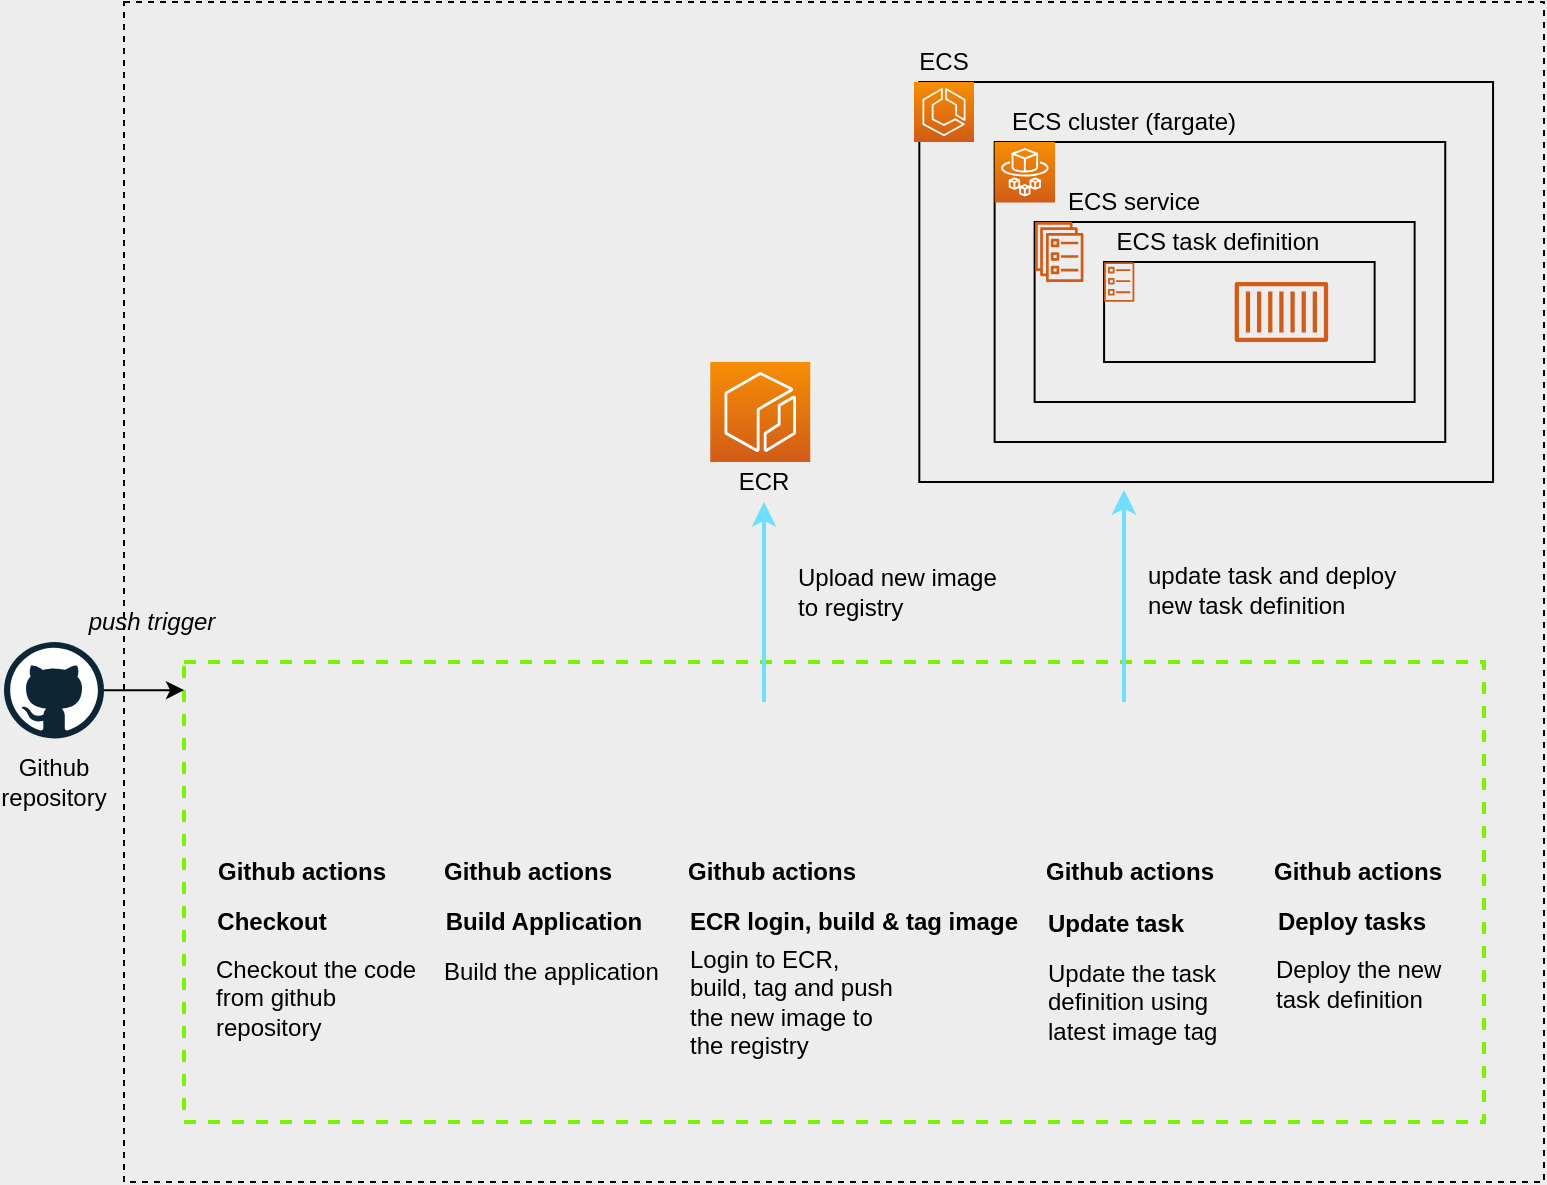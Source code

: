 <mxfile version="14.9.8" type="device"><diagram id="WPnWrvUmp-hCzVMN9Qao" name="Page-1"><mxGraphModel dx="1426" dy="716" grid="1" gridSize="10" guides="1" tooltips="1" connect="1" arrows="1" fold="1" page="1" pageScale="1" pageWidth="850" pageHeight="1100" background="#EDEDED" math="0" shadow="0"><root><mxCell id="0"/><mxCell id="1" parent="0"/><mxCell id="0OYKUyedcmbqhvuG_Cko-2" value="" style="rounded=0;whiteSpace=wrap;html=1;fillColor=none;dashed=1;" parent="1" vertex="1"><mxGeometry x="80" y="50" width="710" height="590" as="geometry"/></mxCell><mxCell id="0OYKUyedcmbqhvuG_Cko-33" value="" style="rounded=0;whiteSpace=wrap;html=1;glass=0;align=left;dashed=1;fontColor=#ffffff;fillColor=none;strokeWidth=2;strokeColor=#7AF200;" parent="1" vertex="1"><mxGeometry x="110" y="380" width="650" height="230" as="geometry"/></mxCell><mxCell id="0OYKUyedcmbqhvuG_Cko-41" style="edgeStyle=orthogonalEdgeStyle;rounded=0;orthogonalLoop=1;jettySize=auto;html=1;entryX=0;entryY=0.061;entryDx=0;entryDy=0;entryPerimeter=0;" parent="1" source="0OYKUyedcmbqhvuG_Cko-1" target="0OYKUyedcmbqhvuG_Cko-33" edge="1"><mxGeometry relative="1" as="geometry"/></mxCell><mxCell id="0OYKUyedcmbqhvuG_Cko-1" value="" style="dashed=0;outlineConnect=0;html=1;align=center;labelPosition=center;verticalLabelPosition=bottom;verticalAlign=top;shape=mxgraph.weblogos.github" parent="1" vertex="1"><mxGeometry x="20" y="370" width="50" height="48.25" as="geometry"/></mxCell><mxCell id="0OYKUyedcmbqhvuG_Cko-32" value="" style="shape=image;imageAspect=0;aspect=fixed;verticalLabelPosition=bottom;verticalAlign=top;rounded=0;glass=0;fillColor=#47BCFF;image=https://avatars.githubusercontent.com/u/44036562?s=280&amp;v=4;" parent="1" vertex="1"><mxGeometry x="133.75" y="400" width="60" height="60" as="geometry"/></mxCell><mxCell id="0OYKUyedcmbqhvuG_Cko-36" value="Github actions" style="text;html=1;strokeColor=none;fillColor=none;align=center;verticalAlign=middle;whiteSpace=wrap;rounded=0;glass=0;dashed=1;fontStyle=1" parent="1" vertex="1"><mxGeometry x="125.75" y="480" width="86.25" height="10" as="geometry"/></mxCell><mxCell id="0OYKUyedcmbqhvuG_Cko-37" value="&lt;span&gt;Checkout the code from github repository&lt;/span&gt;" style="text;html=1;strokeColor=none;fillColor=none;align=left;verticalAlign=middle;whiteSpace=wrap;rounded=0;glass=0;dashed=1;" parent="1" vertex="1"><mxGeometry x="123.75" y="523" width="106.25" height="50" as="geometry"/></mxCell><mxCell id="0OYKUyedcmbqhvuG_Cko-38" value="" style="shape=image;imageAspect=0;aspect=fixed;verticalLabelPosition=bottom;verticalAlign=top;rounded=0;glass=0;fillColor=#47BCFF;image=https://avatars.githubusercontent.com/u/44036562?s=280&amp;v=4;" parent="1" vertex="1"><mxGeometry x="246.25" y="400" width="60" height="60" as="geometry"/></mxCell><mxCell id="0OYKUyedcmbqhvuG_Cko-39" value="Github actions" style="text;html=1;strokeColor=none;fillColor=none;align=center;verticalAlign=middle;whiteSpace=wrap;rounded=0;glass=0;dashed=1;fontStyle=1" parent="1" vertex="1"><mxGeometry x="239.25" y="480" width="86.25" height="10" as="geometry"/></mxCell><mxCell id="0OYKUyedcmbqhvuG_Cko-40" value="&lt;span&gt;Build the application&lt;/span&gt;" style="text;html=1;strokeColor=none;fillColor=none;align=left;verticalAlign=middle;whiteSpace=wrap;rounded=0;glass=0;dashed=1;" parent="1" vertex="1"><mxGeometry x="237.5" y="510" width="112.5" height="50" as="geometry"/></mxCell><mxCell id="0OYKUyedcmbqhvuG_Cko-42" value="Github repository" style="text;html=1;strokeColor=none;fillColor=none;align=center;verticalAlign=middle;whiteSpace=wrap;rounded=0;glass=0;dashed=1;" parent="1" vertex="1"><mxGeometry x="25" y="430" width="40" height="20" as="geometry"/></mxCell><mxCell id="0OYKUyedcmbqhvuG_Cko-44" value="Checkout" style="text;html=1;strokeColor=none;fillColor=none;align=center;verticalAlign=middle;whiteSpace=wrap;rounded=0;glass=0;dashed=1;fontStyle=1" parent="1" vertex="1"><mxGeometry x="133.75" y="500" width="40" height="20" as="geometry"/></mxCell><mxCell id="0OYKUyedcmbqhvuG_Cko-45" value="Build Application" style="text;html=1;strokeColor=none;fillColor=none;align=center;verticalAlign=middle;whiteSpace=wrap;rounded=0;glass=0;dashed=1;fontStyle=1" parent="1" vertex="1"><mxGeometry x="230" y="500" width="120" height="20" as="geometry"/></mxCell><mxCell id="0OYKUyedcmbqhvuG_Cko-83" style="edgeStyle=orthogonalEdgeStyle;rounded=0;orthogonalLoop=1;jettySize=auto;html=1;entryX=0.5;entryY=1;entryDx=0;entryDy=0;strokeColor=#70DEFF;strokeWidth=2;" parent="1" source="0OYKUyedcmbqhvuG_Cko-51" target="0OYKUyedcmbqhvuG_Cko-81" edge="1"><mxGeometry relative="1" as="geometry"/></mxCell><mxCell id="0OYKUyedcmbqhvuG_Cko-51" value="" style="shape=image;imageAspect=0;aspect=fixed;verticalLabelPosition=bottom;verticalAlign=top;rounded=0;glass=0;fillColor=#47BCFF;image=https://avatars.githubusercontent.com/u/44036562?s=280&amp;v=4;" parent="1" vertex="1"><mxGeometry x="370" y="400" width="60" height="60" as="geometry"/></mxCell><mxCell id="0OYKUyedcmbqhvuG_Cko-52" value="Github actions" style="text;html=1;strokeColor=none;fillColor=none;align=center;verticalAlign=middle;whiteSpace=wrap;rounded=0;glass=0;dashed=1;fontStyle=1" parent="1" vertex="1"><mxGeometry x="356" y="480" width="96.25" height="10" as="geometry"/></mxCell><mxCell id="0OYKUyedcmbqhvuG_Cko-53" value="&lt;span&gt;Login to ECR, build, tag and push the new image to the registry&amp;nbsp;&lt;/span&gt;" style="text;html=1;strokeColor=none;fillColor=none;align=left;verticalAlign=middle;whiteSpace=wrap;rounded=0;glass=0;dashed=1;" parent="1" vertex="1"><mxGeometry x="361" y="525" width="106.25" height="50" as="geometry"/></mxCell><mxCell id="0OYKUyedcmbqhvuG_Cko-54" value="ECR login, build &amp;amp; tag image" style="text;html=1;strokeColor=none;fillColor=none;align=center;verticalAlign=middle;whiteSpace=wrap;rounded=0;glass=0;dashed=1;fontStyle=1" parent="1" vertex="1"><mxGeometry x="360" y="500" width="170" height="20" as="geometry"/></mxCell><mxCell id="0OYKUyedcmbqhvuG_Cko-88" style="edgeStyle=orthogonalEdgeStyle;rounded=0;orthogonalLoop=1;jettySize=auto;html=1;strokeWidth=2;strokeColor=#70DEFF;" parent="1" source="0OYKUyedcmbqhvuG_Cko-55" edge="1"><mxGeometry relative="1" as="geometry"><mxPoint x="580" y="294" as="targetPoint"/></mxGeometry></mxCell><mxCell id="0OYKUyedcmbqhvuG_Cko-55" value="" style="shape=image;imageAspect=0;aspect=fixed;verticalLabelPosition=bottom;verticalAlign=top;rounded=0;glass=0;fillColor=#47BCFF;image=https://avatars.githubusercontent.com/u/44036562?s=280&amp;v=4;" parent="1" vertex="1"><mxGeometry x="550" y="400" width="60" height="60" as="geometry"/></mxCell><mxCell id="0OYKUyedcmbqhvuG_Cko-56" value="Github actions" style="text;html=1;strokeColor=none;fillColor=none;align=center;verticalAlign=middle;whiteSpace=wrap;rounded=0;glass=0;dashed=1;fontStyle=1" parent="1" vertex="1"><mxGeometry x="540" y="480" width="86.25" height="10" as="geometry"/></mxCell><mxCell id="0OYKUyedcmbqhvuG_Cko-57" value="&lt;span&gt;Update the task definition using latest image tag&lt;/span&gt;" style="text;html=1;strokeColor=none;fillColor=none;align=left;verticalAlign=middle;whiteSpace=wrap;rounded=0;glass=0;dashed=1;" parent="1" vertex="1"><mxGeometry x="540" y="525" width="106.25" height="50" as="geometry"/></mxCell><mxCell id="0OYKUyedcmbqhvuG_Cko-58" value="Update task" style="text;html=1;strokeColor=none;fillColor=none;align=center;verticalAlign=middle;whiteSpace=wrap;rounded=0;glass=0;dashed=1;fontStyle=1" parent="1" vertex="1"><mxGeometry x="526.25" y="501" width="100" height="20" as="geometry"/></mxCell><mxCell id="0OYKUyedcmbqhvuG_Cko-60" value="" style="shape=image;imageAspect=0;aspect=fixed;verticalLabelPosition=bottom;verticalAlign=top;rounded=0;glass=0;fillColor=#47BCFF;image=https://avatars.githubusercontent.com/u/44036562?s=280&amp;v=4;" parent="1" vertex="1"><mxGeometry x="663.75" y="400" width="60" height="60" as="geometry"/></mxCell><mxCell id="0OYKUyedcmbqhvuG_Cko-61" value="Github actions" style="text;html=1;strokeColor=none;fillColor=none;align=center;verticalAlign=middle;whiteSpace=wrap;rounded=0;glass=0;dashed=1;fontStyle=1" parent="1" vertex="1"><mxGeometry x="653.75" y="480" width="86.25" height="10" as="geometry"/></mxCell><mxCell id="0OYKUyedcmbqhvuG_Cko-62" value="&lt;span&gt;Deploy the new task definition&lt;/span&gt;" style="text;html=1;strokeColor=none;fillColor=none;align=left;verticalAlign=middle;whiteSpace=wrap;rounded=0;glass=0;dashed=1;" parent="1" vertex="1"><mxGeometry x="653.75" y="511" width="106.25" height="60" as="geometry"/></mxCell><mxCell id="0OYKUyedcmbqhvuG_Cko-63" value="Deploy tasks" style="text;html=1;strokeColor=none;fillColor=none;align=center;verticalAlign=middle;whiteSpace=wrap;rounded=0;glass=0;dashed=1;fontStyle=1" parent="1" vertex="1"><mxGeometry x="653.75" y="500" width="80" height="20" as="geometry"/></mxCell><mxCell id="0OYKUyedcmbqhvuG_Cko-64" value="" style="rounded=0;whiteSpace=wrap;html=1;glass=0;strokeWidth=1;fillColor=none;align=left;" parent="1" vertex="1"><mxGeometry x="477.66" y="90" width="286.87" height="200" as="geometry"/></mxCell><mxCell id="0OYKUyedcmbqhvuG_Cko-65" value="" style="points=[[0,0,0],[0.25,0,0],[0.5,0,0],[0.75,0,0],[1,0,0],[0,1,0],[0.25,1,0],[0.5,1,0],[0.75,1,0],[1,1,0],[0,0.25,0],[0,0.5,0],[0,0.75,0],[1,0.25,0],[1,0.5,0],[1,0.75,0]];outlineConnect=0;fontColor=#232F3E;gradientColor=#F78E04;gradientDirection=north;fillColor=#D05C17;strokeColor=#ffffff;dashed=0;verticalLabelPosition=bottom;verticalAlign=top;align=center;html=1;fontSize=12;fontStyle=0;aspect=fixed;shape=mxgraph.aws4.resourceIcon;resIcon=mxgraph.aws4.ecs;rounded=0;glass=0;" parent="1" vertex="1"><mxGeometry x="475" y="90" width="30" height="30" as="geometry"/></mxCell><mxCell id="0OYKUyedcmbqhvuG_Cko-70" value="" style="group;fontStyle=1" parent="1" vertex="1" connectable="0"><mxGeometry x="515.31" y="120" width="225.31" height="160" as="geometry"/></mxCell><mxCell id="0OYKUyedcmbqhvuG_Cko-69" value="" style="rounded=0;whiteSpace=wrap;html=1;glass=0;strokeColor=#000000;strokeWidth=1;fillColor=none;align=left;" parent="0OYKUyedcmbqhvuG_Cko-70" vertex="1"><mxGeometry width="225.31" height="150" as="geometry"/></mxCell><mxCell id="0OYKUyedcmbqhvuG_Cko-66" value="" style="points=[[0,0,0],[0.25,0,0],[0.5,0,0],[0.75,0,0],[1,0,0],[0,1,0],[0.25,1,0],[0.5,1,0],[0.75,1,0],[1,1,0],[0,0.25,0],[0,0.5,0],[0,0.75,0],[1,0.25,0],[1,0.5,0],[1,0.75,0]];outlineConnect=0;fontColor=#232F3E;gradientColor=#F78E04;gradientDirection=north;fillColor=#D05C17;strokeColor=#ffffff;dashed=0;verticalLabelPosition=bottom;verticalAlign=top;align=center;html=1;fontSize=12;fontStyle=0;aspect=fixed;shape=mxgraph.aws4.resourceIcon;resIcon=mxgraph.aws4.fargate;rounded=0;glass=0;" parent="0OYKUyedcmbqhvuG_Cko-70" vertex="1"><mxGeometry width="30.209" height="30.209" as="geometry"/></mxCell><mxCell id="0OYKUyedcmbqhvuG_Cko-71" value="" style="rounded=0;whiteSpace=wrap;html=1;glass=0;strokeColor=#000000;strokeWidth=1;fillColor=none;align=left;" parent="0OYKUyedcmbqhvuG_Cko-70" vertex="1"><mxGeometry x="20" y="40" width="190" height="90" as="geometry"/></mxCell><mxCell id="0OYKUyedcmbqhvuG_Cko-72" value="" style="outlineConnect=0;fontColor=#232F3E;gradientColor=none;fillColor=#D05C17;strokeColor=none;dashed=0;verticalLabelPosition=bottom;verticalAlign=top;align=center;html=1;fontSize=12;fontStyle=0;aspect=fixed;pointerEvents=1;shape=mxgraph.aws4.ecs_service;rounded=0;glass=0;" parent="0OYKUyedcmbqhvuG_Cko-70" vertex="1"><mxGeometry x="20" y="40" width="24.62" height="30" as="geometry"/></mxCell><mxCell id="0OYKUyedcmbqhvuG_Cko-74" value="" style="rounded=0;whiteSpace=wrap;html=1;glass=0;strokeColor=#000000;strokeWidth=1;fillColor=none;align=left;" parent="0OYKUyedcmbqhvuG_Cko-70" vertex="1"><mxGeometry x="54.73" y="60" width="135.27" height="50" as="geometry"/></mxCell><mxCell id="0OYKUyedcmbqhvuG_Cko-73" value="" style="outlineConnect=0;fontColor=#232F3E;gradientColor=none;fillColor=#D05C17;strokeColor=none;dashed=0;verticalLabelPosition=bottom;verticalAlign=top;align=center;html=1;fontSize=12;fontStyle=0;aspect=fixed;pointerEvents=1;shape=mxgraph.aws4.container_1;rounded=0;glass=0;" parent="0OYKUyedcmbqhvuG_Cko-70" vertex="1"><mxGeometry x="120" y="70" width="46.8" height="30" as="geometry"/></mxCell><mxCell id="0OYKUyedcmbqhvuG_Cko-75" value="" style="outlineConnect=0;fontColor=#232F3E;gradientColor=none;fillColor=#D05C17;strokeColor=none;dashed=0;verticalLabelPosition=bottom;verticalAlign=top;align=center;html=1;fontSize=12;fontStyle=0;aspect=fixed;pointerEvents=1;shape=mxgraph.aws4.ecs_task;rounded=0;glass=0;" parent="0OYKUyedcmbqhvuG_Cko-70" vertex="1"><mxGeometry x="54.73" y="60" width="15.13" height="20" as="geometry"/></mxCell><mxCell id="0OYKUyedcmbqhvuG_Cko-78" value="ECS service" style="text;html=1;strokeColor=none;fillColor=none;align=center;verticalAlign=middle;whiteSpace=wrap;rounded=0;glass=0;fontStyle=0" parent="0OYKUyedcmbqhvuG_Cko-70" vertex="1"><mxGeometry x="3.553e-14" y="20" width="140" height="20" as="geometry"/></mxCell><mxCell id="0OYKUyedcmbqhvuG_Cko-79" value="ECS task definition" style="text;html=1;strokeColor=none;fillColor=none;align=center;verticalAlign=middle;whiteSpace=wrap;rounded=0;glass=0;fontStyle=0" parent="0OYKUyedcmbqhvuG_Cko-70" vertex="1"><mxGeometry x="41.56" y="40" width="140" height="20" as="geometry"/></mxCell><mxCell id="0OYKUyedcmbqhvuG_Cko-76" value="ECS" style="text;html=1;strokeColor=none;fillColor=none;align=center;verticalAlign=middle;whiteSpace=wrap;rounded=0;glass=0;fontStyle=0" parent="1" vertex="1"><mxGeometry x="470" y="70" width="40" height="20" as="geometry"/></mxCell><mxCell id="0OYKUyedcmbqhvuG_Cko-77" value="ECS cluster (fargate)" style="text;html=1;strokeColor=none;fillColor=none;align=center;verticalAlign=middle;whiteSpace=wrap;rounded=0;glass=0;fontStyle=0" parent="1" vertex="1"><mxGeometry x="510" y="100" width="140" height="20" as="geometry"/></mxCell><mxCell id="0OYKUyedcmbqhvuG_Cko-80" value="" style="points=[[0,0,0],[0.25,0,0],[0.5,0,0],[0.75,0,0],[1,0,0],[0,1,0],[0.25,1,0],[0.5,1,0],[0.75,1,0],[1,1,0],[0,0.25,0],[0,0.5,0],[0,0.75,0],[1,0.25,0],[1,0.5,0],[1,0.75,0]];outlineConnect=0;fontColor=#232F3E;gradientColor=#F78E04;gradientDirection=north;fillColor=#D05C17;strokeColor=#ffffff;dashed=0;verticalLabelPosition=bottom;verticalAlign=top;align=center;html=1;fontSize=12;fontStyle=0;aspect=fixed;shape=mxgraph.aws4.resourceIcon;resIcon=mxgraph.aws4.ecr;rounded=0;glass=0;" parent="1" vertex="1"><mxGeometry x="373.13" y="230" width="50" height="50" as="geometry"/></mxCell><mxCell id="0OYKUyedcmbqhvuG_Cko-81" value="ECR" style="text;html=1;strokeColor=none;fillColor=none;align=center;verticalAlign=middle;whiteSpace=wrap;rounded=0;glass=0;" parent="1" vertex="1"><mxGeometry x="380" y="280" width="40" height="20" as="geometry"/></mxCell><mxCell id="0OYKUyedcmbqhvuG_Cko-84" value="Upload new image to registry" style="text;html=1;strokeColor=none;fillColor=none;align=left;verticalAlign=middle;whiteSpace=wrap;rounded=0;glass=0;fontStyle=0" parent="1" vertex="1"><mxGeometry x="415.31" y="322.5" width="104.69" height="45" as="geometry"/></mxCell><mxCell id="0OYKUyedcmbqhvuG_Cko-92" value="update task and deploy new task definition" style="text;html=1;strokeColor=none;fillColor=none;align=left;verticalAlign=middle;whiteSpace=wrap;rounded=0;glass=0;fontStyle=0" parent="1" vertex="1"><mxGeometry x="590" y="320" width="130" height="47.5" as="geometry"/></mxCell><mxCell id="0OYKUyedcmbqhvuG_Cko-93" value="push trigger" style="text;html=1;strokeColor=none;fillColor=none;align=center;verticalAlign=middle;whiteSpace=wrap;rounded=0;glass=0;fontStyle=2" parent="1" vertex="1"><mxGeometry x="53.75" y="350" width="80" height="20" as="geometry"/></mxCell></root></mxGraphModel></diagram></mxfile>